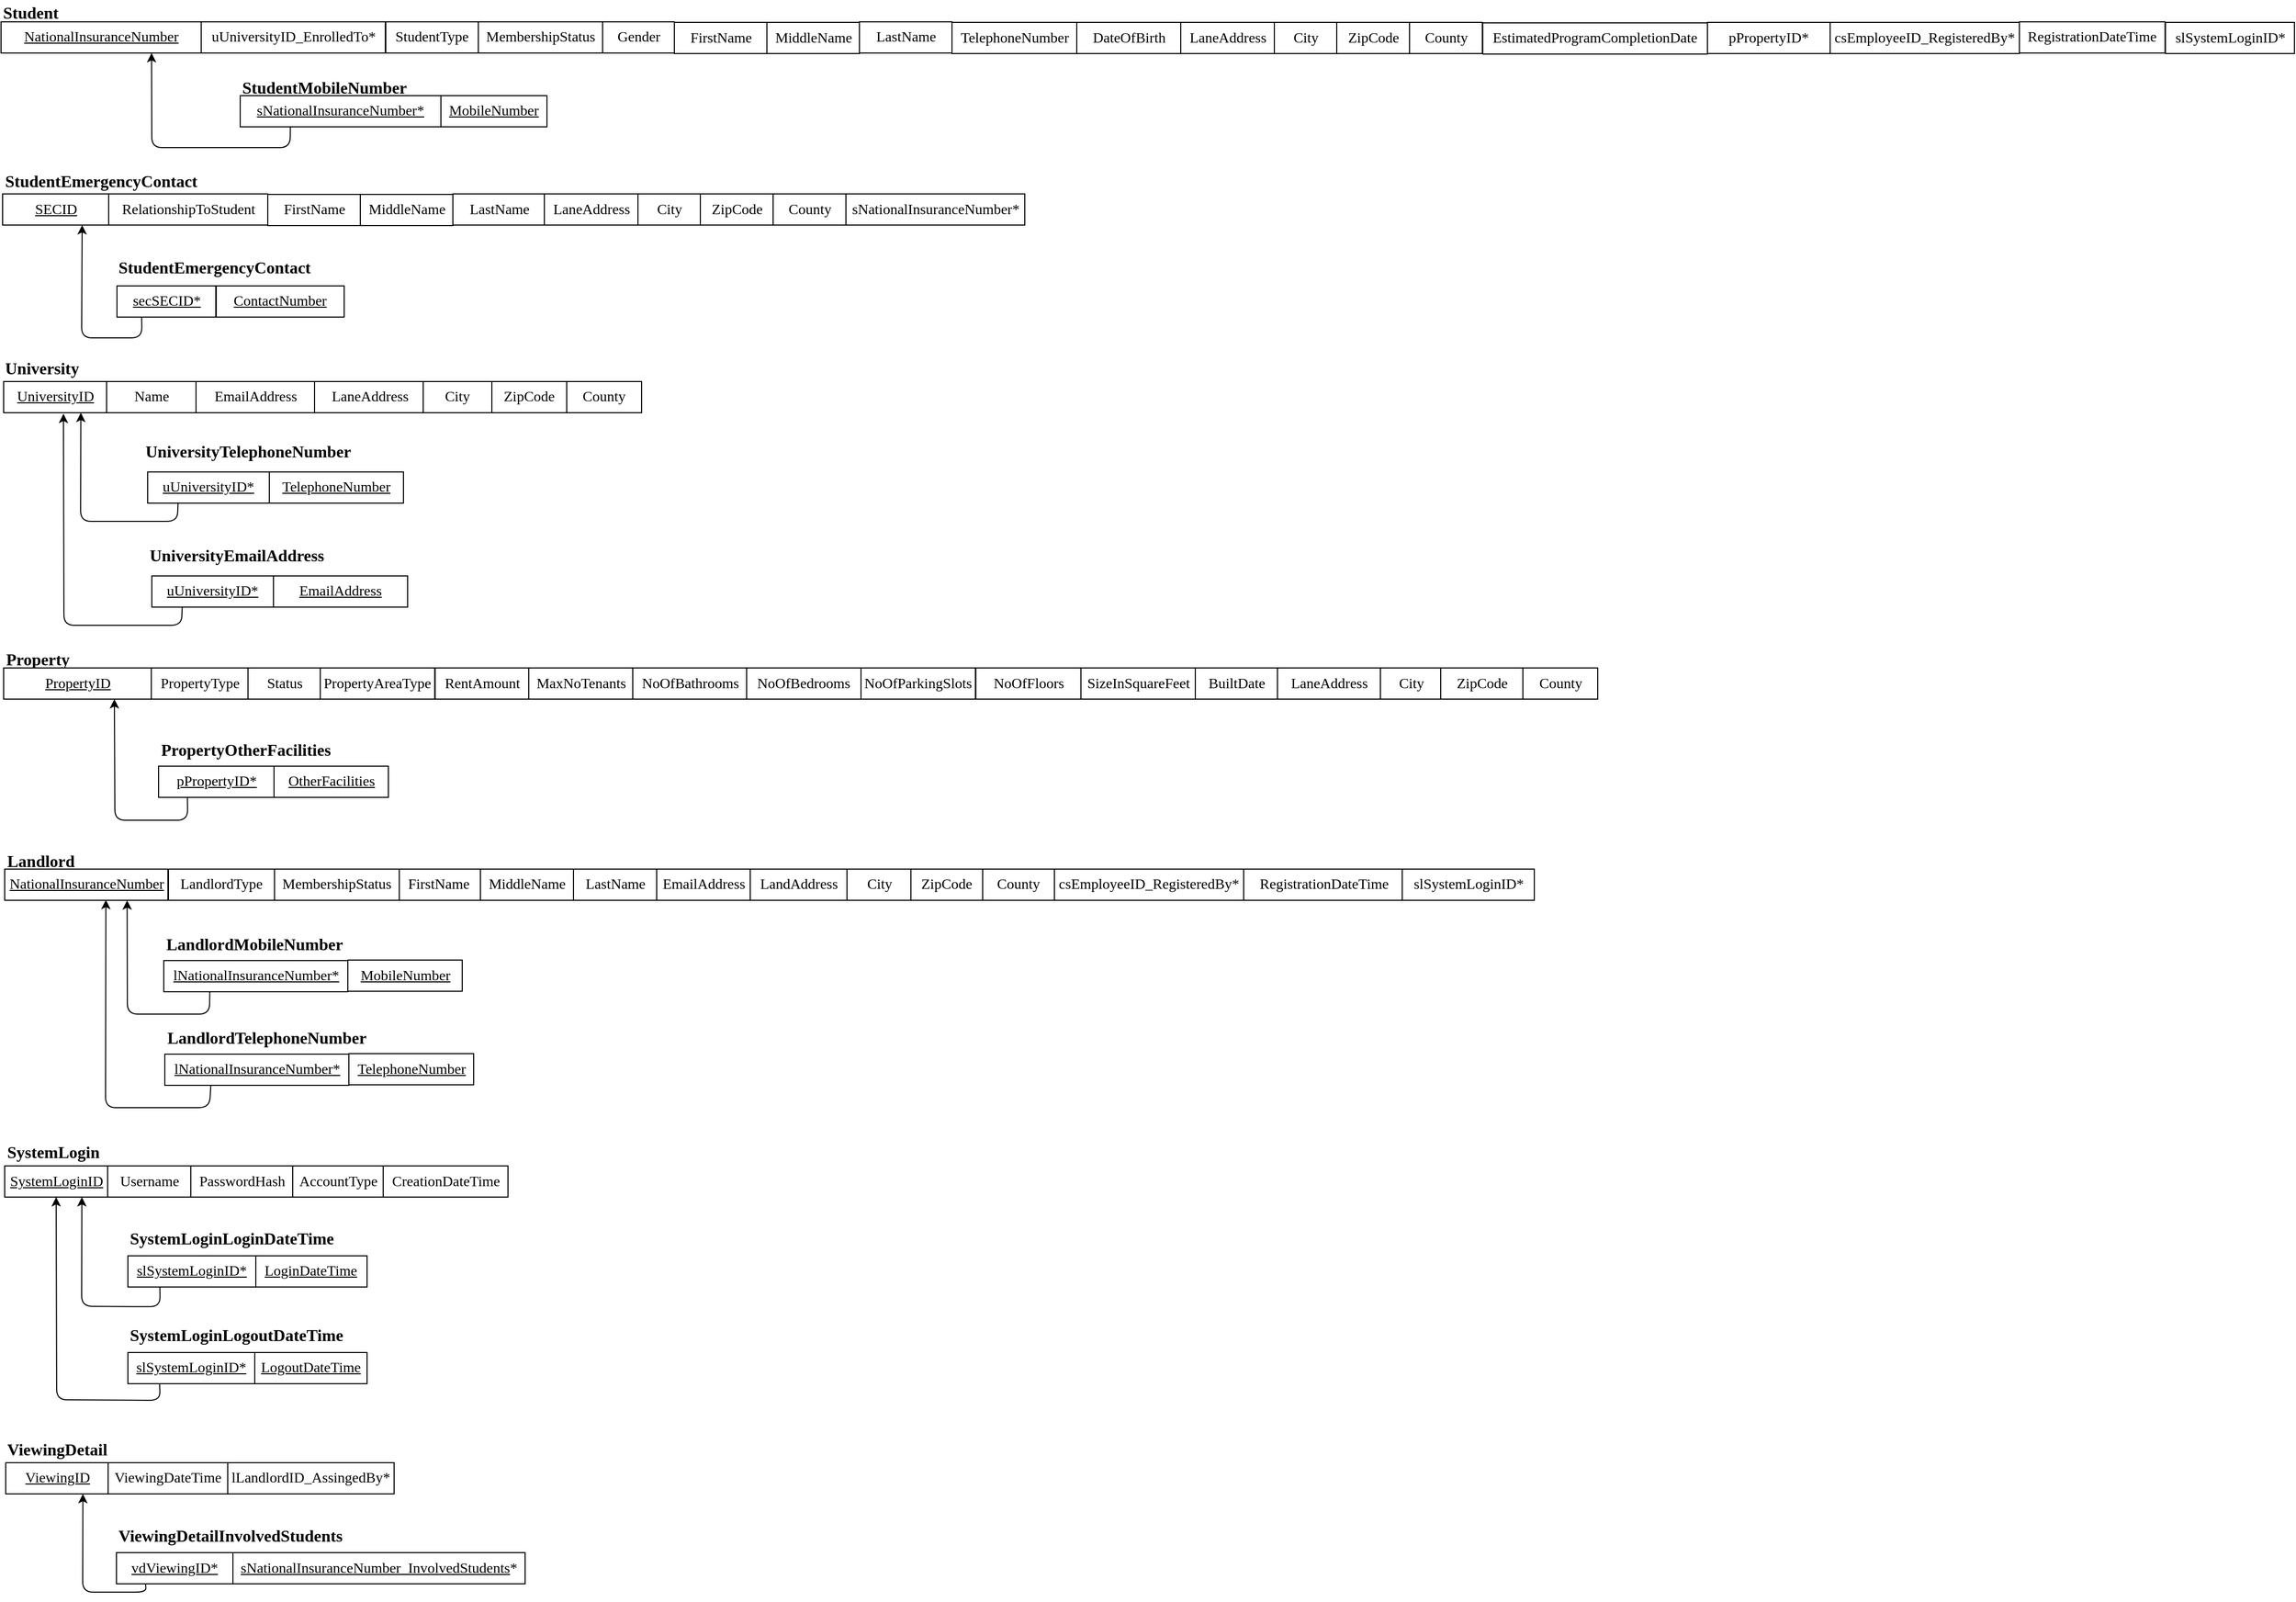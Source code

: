 <mxfile version="12.2.2" type="device" pages="1"><diagram id="bx-ZTYG9bVRK6xC262lA" name="Page-1"><mxGraphModel dx="-1176" dy="781" grid="1" gridSize="10" guides="1" tooltips="1" connect="1" arrows="1" fold="1" page="1" pageScale="1" pageWidth="2250" pageHeight="1600" math="0" shadow="0"><root><mxCell id="0"/><mxCell id="1" parent="0"/><mxCell id="ftZmQ4Zz91NYDN06urUf-1" value="&lt;font style=&quot;font-size: 16px&quot; face=&quot;Times New Roman&quot;&gt;Student&lt;/font&gt;" style="text;html=1;resizable=0;points=[];autosize=1;align=left;verticalAlign=top;spacingTop=-4;fontSize=16;fontStyle=1" parent="1" vertex="1"><mxGeometry x="2270" y="30" width="60" height="20" as="geometry"/></mxCell><mxCell id="ftZmQ4Zz91NYDN06urUf-2" value="&lt;u&gt;NationalInsuranceNumber&lt;/u&gt;" style="rounded=0;whiteSpace=wrap;html=1;fontSize=14;fontFamily=Times New Roman;" parent="1" vertex="1"><mxGeometry x="2270" y="51" width="193" height="30" as="geometry"/></mxCell><mxCell id="ftZmQ4Zz91NYDN06urUf-3" value="FirstName" style="rounded=0;whiteSpace=wrap;html=1;fontSize=14;fontFamily=Times New Roman;" parent="1" vertex="1"><mxGeometry x="2917.5" y="51.5" width="89" height="30" as="geometry"/></mxCell><mxCell id="ftZmQ4Zz91NYDN06urUf-4" value="MiddleName" style="rounded=0;whiteSpace=wrap;html=1;fontSize=14;fontFamily=Times New Roman;" parent="1" vertex="1"><mxGeometry x="3006.5" y="51.5" width="89" height="30" as="geometry"/></mxCell><mxCell id="ftZmQ4Zz91NYDN06urUf-5" value="LastName" style="rounded=0;whiteSpace=wrap;html=1;fontSize=14;fontFamily=Times New Roman;" parent="1" vertex="1"><mxGeometry x="3095.5" y="51" width="89" height="30" as="geometry"/></mxCell><mxCell id="ftZmQ4Zz91NYDN06urUf-7" value="TelephoneNumber" style="rounded=0;whiteSpace=wrap;html=1;fontSize=14;fontFamily=Times New Roman;" parent="1" vertex="1"><mxGeometry x="3184.5" y="51.5" width="120" height="30" as="geometry"/></mxCell><mxCell id="ftZmQ4Zz91NYDN06urUf-8" value="DateOfBirth" style="rounded=0;whiteSpace=wrap;html=1;fontSize=14;fontFamily=Times New Roman;" parent="1" vertex="1"><mxGeometry x="3304.5" y="51.5" width="100" height="30" as="geometry"/></mxCell><mxCell id="ftZmQ4Zz91NYDN06urUf-9" value="EstimatedProgramCompletionDate" style="rounded=0;whiteSpace=wrap;html=1;fontSize=14;fontFamily=Times New Roman;" parent="1" vertex="1"><mxGeometry x="3695" y="52" width="216" height="30" as="geometry"/></mxCell><mxCell id="ftZmQ4Zz91NYDN06urUf-10" value="LaneAddress" style="rounded=0;whiteSpace=wrap;html=1;fontSize=14;fontFamily=Times New Roman;" parent="1" vertex="1"><mxGeometry x="3404.5" y="51.5" width="90" height="30" as="geometry"/></mxCell><mxCell id="ftZmQ4Zz91NYDN06urUf-11" value="City" style="rounded=0;whiteSpace=wrap;html=1;fontSize=14;fontFamily=Times New Roman;" parent="1" vertex="1"><mxGeometry x="3494.5" y="51.5" width="60" height="30" as="geometry"/></mxCell><mxCell id="ftZmQ4Zz91NYDN06urUf-12" value="ZipCode" style="rounded=0;whiteSpace=wrap;html=1;fontSize=14;fontFamily=Times New Roman;" parent="1" vertex="1"><mxGeometry x="3554.5" y="51.5" width="70" height="30" as="geometry"/></mxCell><mxCell id="ftZmQ4Zz91NYDN06urUf-13" value="County" style="rounded=0;whiteSpace=wrap;html=1;fontSize=14;fontFamily=Times New Roman;" parent="1" vertex="1"><mxGeometry x="3624.5" y="51.5" width="70" height="30" as="geometry"/></mxCell><mxCell id="ftZmQ4Zz91NYDN06urUf-14" value="MembershipStatus" style="rounded=0;whiteSpace=wrap;html=1;fontSize=14;fontFamily=Times New Roman;" parent="1" vertex="1"><mxGeometry x="2728.5" y="51" width="120" height="30" as="geometry"/></mxCell><mxCell id="ftZmQ4Zz91NYDN06urUf-18" value="uUniversityID_EnrolledTo*" style="rounded=0;whiteSpace=wrap;html=1;fontSize=14;fontFamily=Times New Roman;" parent="1" vertex="1"><mxGeometry x="2462.5" y="51" width="177" height="30" as="geometry"/></mxCell><mxCell id="ftZmQ4Zz91NYDN06urUf-19" value="csEmployeeID_RegisteredBy*" style="rounded=0;whiteSpace=wrap;html=1;fontSize=14;fontFamily=Times New Roman;" parent="1" vertex="1"><mxGeometry x="4029" y="51.5" width="182" height="30" as="geometry"/></mxCell><mxCell id="ftZmQ4Zz91NYDN06urUf-20" value="RegistrationDateTime" style="rounded=0;whiteSpace=wrap;html=1;fontSize=14;fontFamily=Times New Roman;" parent="1" vertex="1"><mxGeometry x="4211" y="51" width="140" height="30" as="geometry"/></mxCell><mxCell id="ftZmQ4Zz91NYDN06urUf-21" value="slSystemLoginID*" style="rounded=0;whiteSpace=wrap;html=1;fontSize=14;fontFamily=Times New Roman;" parent="1" vertex="1"><mxGeometry x="4351.5" y="51.5" width="124" height="30" as="geometry"/></mxCell><mxCell id="ftZmQ4Zz91NYDN06urUf-22" value="StudentType" style="rounded=0;whiteSpace=wrap;html=1;fontSize=14;fontFamily=Times New Roman;" parent="1" vertex="1"><mxGeometry x="2640" y="51" width="89" height="30" as="geometry"/></mxCell><mxCell id="ftZmQ4Zz91NYDN06urUf-23" value="Gender" style="rounded=0;whiteSpace=wrap;html=1;fontSize=14;fontFamily=Times New Roman;" parent="1" vertex="1"><mxGeometry x="2848.5" y="51" width="69" height="30" as="geometry"/></mxCell><mxCell id="ftZmQ4Zz91NYDN06urUf-24" value="&lt;font style=&quot;font-size: 16px&quot; face=&quot;Times New Roman&quot;&gt;StudentMobileNumber&lt;/font&gt;" style="text;html=1;resizable=0;points=[];autosize=1;align=left;verticalAlign=top;spacingTop=-4;fontSize=16;fontStyle=1" parent="1" vertex="1"><mxGeometry x="2500" y="102" width="160" height="20" as="geometry"/></mxCell><mxCell id="ftZmQ4Zz91NYDN06urUf-25" value="&lt;u&gt;sNationalInsuranceNumber*&lt;/u&gt;" style="rounded=0;whiteSpace=wrap;html=1;fontSize=14;fontFamily=Times New Roman;" parent="1" vertex="1"><mxGeometry x="2500" y="122" width="193" height="30" as="geometry"/></mxCell><mxCell id="ftZmQ4Zz91NYDN06urUf-26" value="&lt;u&gt;MobileNumber&lt;/u&gt;" style="rounded=0;whiteSpace=wrap;html=1;fontSize=14;fontFamily=Times New Roman;" parent="1" vertex="1"><mxGeometry x="2693" y="122" width="102" height="30" as="geometry"/></mxCell><mxCell id="8tnzZ6iEuZ-7llTcJJZj-1" value="" style="endArrow=classic;html=1;entryX=0.75;entryY=1;entryDx=0;entryDy=0;exitX=0.25;exitY=1;exitDx=0;exitDy=0;" parent="1" source="ftZmQ4Zz91NYDN06urUf-25" target="ftZmQ4Zz91NYDN06urUf-2" edge="1"><mxGeometry width="50" height="50" relative="1" as="geometry"><mxPoint x="2310" y="170" as="sourcePoint"/><mxPoint x="2360" y="120" as="targetPoint"/><Array as="points"><mxPoint x="2548" y="172"/><mxPoint x="2415" y="172"/></Array></mxGeometry></mxCell><mxCell id="8tnzZ6iEuZ-7llTcJJZj-2" value="&lt;u&gt;UniversityID&lt;/u&gt;" style="rounded=0;whiteSpace=wrap;html=1;fontSize=14;fontFamily=Times New Roman;" parent="1" vertex="1"><mxGeometry x="2272.5" y="397" width="99" height="30" as="geometry"/></mxCell><mxCell id="8tnzZ6iEuZ-7llTcJJZj-3" value="&lt;font style=&quot;font-size: 16px&quot; face=&quot;Times New Roman&quot;&gt;University&lt;/font&gt;" style="text;html=1;resizable=0;points=[];autosize=1;align=left;verticalAlign=top;spacingTop=-4;fontSize=16;fontStyle=1" parent="1" vertex="1"><mxGeometry x="2271.5" y="372" width="80" height="20" as="geometry"/></mxCell><mxCell id="8tnzZ6iEuZ-7llTcJJZj-4" value="Name" style="rounded=0;whiteSpace=wrap;html=1;fontSize=14;fontFamily=Times New Roman;" parent="1" vertex="1"><mxGeometry x="2371.5" y="397" width="86" height="30" as="geometry"/></mxCell><mxCell id="8tnzZ6iEuZ-7llTcJJZj-6" value="EmailAddress" style="rounded=0;whiteSpace=wrap;html=1;fontSize=14;fontFamily=Times New Roman;" parent="1" vertex="1"><mxGeometry x="2457.5" y="397" width="114" height="30" as="geometry"/></mxCell><mxCell id="8tnzZ6iEuZ-7llTcJJZj-7" value="LaneAddress" style="rounded=0;whiteSpace=wrap;html=1;fontSize=14;fontFamily=Times New Roman;" parent="1" vertex="1"><mxGeometry x="2571.5" y="397" width="106" height="30" as="geometry"/></mxCell><mxCell id="8tnzZ6iEuZ-7llTcJJZj-8" value="City" style="rounded=0;whiteSpace=wrap;html=1;fontSize=14;fontFamily=Times New Roman;" parent="1" vertex="1"><mxGeometry x="2676" y="397" width="66" height="30" as="geometry"/></mxCell><mxCell id="8tnzZ6iEuZ-7llTcJJZj-9" value="ZipCode" style="rounded=0;whiteSpace=wrap;html=1;fontSize=14;fontFamily=Times New Roman;" parent="1" vertex="1"><mxGeometry x="2742" y="397" width="72" height="30" as="geometry"/></mxCell><mxCell id="8tnzZ6iEuZ-7llTcJJZj-10" value="County" style="rounded=0;whiteSpace=wrap;html=1;fontSize=14;fontFamily=Times New Roman;" parent="1" vertex="1"><mxGeometry x="2814" y="397" width="72" height="30" as="geometry"/></mxCell><mxCell id="8tnzZ6iEuZ-7llTcJJZj-11" value="&lt;font style=&quot;font-size: 16px&quot; face=&quot;Times New Roman&quot;&gt;UniversityTelephoneNumber&lt;/font&gt;" style="text;html=1;resizable=0;points=[];autosize=1;align=left;verticalAlign=top;spacingTop=-4;fontSize=16;fontStyle=1" parent="1" vertex="1"><mxGeometry x="2407" y="451.5" width="200" height="20" as="geometry"/></mxCell><mxCell id="8tnzZ6iEuZ-7llTcJJZj-12" value="&lt;u&gt;uUniversityID*&lt;/u&gt;" style="rounded=0;whiteSpace=wrap;html=1;fontSize=14;fontFamily=Times New Roman;" parent="1" vertex="1"><mxGeometry x="2411" y="484" width="117" height="30" as="geometry"/></mxCell><mxCell id="8tnzZ6iEuZ-7llTcJJZj-13" value="&lt;u&gt;TelephoneNumber&lt;/u&gt;" style="rounded=0;whiteSpace=wrap;html=1;fontSize=14;fontFamily=Times New Roman;" parent="1" vertex="1"><mxGeometry x="2528" y="484" width="129" height="30" as="geometry"/></mxCell><mxCell id="8tnzZ6iEuZ-7llTcJJZj-14" value="&lt;font style=&quot;font-size: 16px&quot; face=&quot;Times New Roman&quot;&gt;UniversityEmailAddress&lt;/font&gt;" style="text;html=1;resizable=0;points=[];autosize=1;align=left;verticalAlign=top;spacingTop=-4;fontSize=16;fontStyle=1" parent="1" vertex="1"><mxGeometry x="2411" y="551.5" width="170" height="20" as="geometry"/></mxCell><mxCell id="8tnzZ6iEuZ-7llTcJJZj-15" value="&lt;u&gt;uUniversityID*&lt;/u&gt;" style="rounded=0;whiteSpace=wrap;html=1;fontSize=14;fontFamily=Times New Roman;" parent="1" vertex="1"><mxGeometry x="2415" y="584" width="117" height="30" as="geometry"/></mxCell><mxCell id="8tnzZ6iEuZ-7llTcJJZj-16" value="&lt;u&gt;EmailAddress&lt;/u&gt;" style="rounded=0;whiteSpace=wrap;html=1;fontSize=14;fontFamily=Times New Roman;" parent="1" vertex="1"><mxGeometry x="2532" y="584" width="129" height="30" as="geometry"/></mxCell><mxCell id="8tnzZ6iEuZ-7llTcJJZj-17" value="" style="endArrow=classic;html=1;entryX=0.75;entryY=1;entryDx=0;entryDy=0;exitX=0.25;exitY=1;exitDx=0;exitDy=0;" parent="1" source="8tnzZ6iEuZ-7llTcJJZj-12" target="8tnzZ6iEuZ-7llTcJJZj-2" edge="1"><mxGeometry width="50" height="50" relative="1" as="geometry"><mxPoint x="2236" y="514" as="sourcePoint"/><mxPoint x="2286" y="464" as="targetPoint"/><Array as="points"><mxPoint x="2439.5" y="531.5"/><mxPoint x="2346.5" y="531.5"/></Array></mxGeometry></mxCell><mxCell id="8tnzZ6iEuZ-7llTcJJZj-18" value="" style="endArrow=classic;html=1;entryX=0.581;entryY=1.033;entryDx=0;entryDy=0;entryPerimeter=0;exitX=0.25;exitY=1;exitDx=0;exitDy=0;" parent="1" source="8tnzZ6iEuZ-7llTcJJZj-15" target="8tnzZ6iEuZ-7llTcJJZj-2" edge="1"><mxGeometry width="50" height="50" relative="1" as="geometry"><mxPoint x="2206" y="514" as="sourcePoint"/><mxPoint x="2256" y="464" as="targetPoint"/><Array as="points"><mxPoint x="2443.5" y="631.5"/><mxPoint x="2330.5" y="631.5"/></Array></mxGeometry></mxCell><mxCell id="8tnzZ6iEuZ-7llTcJJZj-19" value="&lt;font style=&quot;font-size: 16px&quot; face=&quot;Times New Roman&quot;&gt;Property&lt;/font&gt;" style="text;html=1;resizable=0;points=[];autosize=1;align=left;verticalAlign=top;spacingTop=-4;fontSize=16;fontStyle=1" parent="1" vertex="1"><mxGeometry x="2272.5" y="652" width="70" height="20" as="geometry"/></mxCell><mxCell id="8tnzZ6iEuZ-7llTcJJZj-20" value="&lt;u&gt;PropertyID&lt;/u&gt;" style="rounded=0;whiteSpace=wrap;html=1;fontSize=14;fontFamily=Times New Roman;" parent="1" vertex="1"><mxGeometry x="2272.5" y="672.5" width="142" height="30" as="geometry"/></mxCell><mxCell id="8tnzZ6iEuZ-7llTcJJZj-21" value="Status" style="rounded=0;whiteSpace=wrap;html=1;fontSize=14;fontFamily=Times New Roman;" parent="1" vertex="1"><mxGeometry x="2507.5" y="672.5" width="70" height="30" as="geometry"/></mxCell><mxCell id="8tnzZ6iEuZ-7llTcJJZj-22" value="RentAmount" style="rounded=0;whiteSpace=wrap;html=1;fontSize=14;fontFamily=Times New Roman;" parent="1" vertex="1"><mxGeometry x="2687.5" y="672.5" width="90" height="30" as="geometry"/></mxCell><mxCell id="8tnzZ6iEuZ-7llTcJJZj-23" value="MaxNoTenants" style="rounded=0;whiteSpace=wrap;html=1;fontSize=14;fontFamily=Times New Roman;" parent="1" vertex="1"><mxGeometry x="2777.5" y="672.5" width="100" height="30" as="geometry"/></mxCell><mxCell id="8tnzZ6iEuZ-7llTcJJZj-24" value="NoOfBathrooms" style="rounded=0;whiteSpace=wrap;html=1;fontSize=14;fontFamily=Times New Roman;" parent="1" vertex="1"><mxGeometry x="2877.5" y="672.5" width="110" height="30" as="geometry"/></mxCell><mxCell id="8tnzZ6iEuZ-7llTcJJZj-25" value="NoOfBedrooms" style="rounded=0;whiteSpace=wrap;html=1;fontSize=14;fontFamily=Times New Roman;" parent="1" vertex="1"><mxGeometry x="2987" y="672.5" width="110" height="30" as="geometry"/></mxCell><mxCell id="8tnzZ6iEuZ-7llTcJJZj-26" value="PropertyAreaType" style="rounded=0;whiteSpace=wrap;html=1;fontSize=14;fontFamily=Times New Roman;" parent="1" vertex="1"><mxGeometry x="2577" y="672.5" width="110" height="30" as="geometry"/></mxCell><mxCell id="8tnzZ6iEuZ-7llTcJJZj-27" value="NoOfParkingSlots" style="rounded=0;whiteSpace=wrap;html=1;fontSize=14;fontFamily=Times New Roman;" parent="1" vertex="1"><mxGeometry x="3097" y="672.5" width="110" height="30" as="geometry"/></mxCell><mxCell id="8tnzZ6iEuZ-7llTcJJZj-28" value="NoOfFloors" style="rounded=0;whiteSpace=wrap;html=1;fontSize=14;fontFamily=Times New Roman;" parent="1" vertex="1"><mxGeometry x="3207.5" y="672.5" width="101" height="30" as="geometry"/></mxCell><mxCell id="8tnzZ6iEuZ-7llTcJJZj-29" value="SizeInSquareFeet" style="rounded=0;whiteSpace=wrap;html=1;fontSize=14;fontFamily=Times New Roman;" parent="1" vertex="1"><mxGeometry x="3308.5" y="672.5" width="110" height="30" as="geometry"/></mxCell><mxCell id="8tnzZ6iEuZ-7llTcJJZj-30" value="LaneAddress" style="rounded=0;whiteSpace=wrap;html=1;fontSize=14;fontFamily=Times New Roman;" parent="1" vertex="1"><mxGeometry x="3497.5" y="672.5" width="99" height="30" as="geometry"/></mxCell><mxCell id="8tnzZ6iEuZ-7llTcJJZj-31" value="City" style="rounded=0;whiteSpace=wrap;html=1;fontSize=14;fontFamily=Times New Roman;" parent="1" vertex="1"><mxGeometry x="3596.5" y="672.5" width="59" height="30" as="geometry"/></mxCell><mxCell id="8tnzZ6iEuZ-7llTcJJZj-32" value="ZipCode" style="rounded=0;whiteSpace=wrap;html=1;fontSize=14;fontFamily=Times New Roman;" parent="1" vertex="1"><mxGeometry x="3654.5" y="672.5" width="79" height="30" as="geometry"/></mxCell><mxCell id="8tnzZ6iEuZ-7llTcJJZj-33" value="County" style="rounded=0;whiteSpace=wrap;html=1;fontSize=14;fontFamily=Times New Roman;" parent="1" vertex="1"><mxGeometry x="3733.5" y="672.5" width="72" height="30" as="geometry"/></mxCell><mxCell id="8tnzZ6iEuZ-7llTcJJZj-34" value="PropertyType" style="rounded=0;whiteSpace=wrap;html=1;fontSize=14;fontFamily=Times New Roman;" parent="1" vertex="1"><mxGeometry x="2414.5" y="672.5" width="93" height="30" as="geometry"/></mxCell><mxCell id="8tnzZ6iEuZ-7llTcJJZj-36" value="BuiltDate" style="rounded=0;whiteSpace=wrap;html=1;fontSize=14;fontFamily=Times New Roman;" parent="1" vertex="1"><mxGeometry x="3418.5" y="672.5" width="79" height="30" as="geometry"/></mxCell><mxCell id="8tnzZ6iEuZ-7llTcJJZj-37" value="&lt;font style=&quot;font-size: 16px&quot; face=&quot;Times New Roman&quot;&gt;PropertyOtherFacilities&lt;/font&gt;" style="text;html=1;resizable=0;points=[];autosize=1;align=left;verticalAlign=top;spacingTop=-4;fontSize=16;fontStyle=1" parent="1" vertex="1"><mxGeometry x="2421.5" y="739" width="170" height="20" as="geometry"/></mxCell><mxCell id="8tnzZ6iEuZ-7llTcJJZj-38" value="&lt;u&gt;pPropertyID*&lt;/u&gt;" style="rounded=0;whiteSpace=wrap;html=1;fontSize=14;fontFamily=Times New Roman;" parent="1" vertex="1"><mxGeometry x="2421.5" y="767" width="111" height="30" as="geometry"/></mxCell><mxCell id="8tnzZ6iEuZ-7llTcJJZj-39" value="&lt;u&gt;OtherFacilities&lt;/u&gt;" style="rounded=0;whiteSpace=wrap;html=1;fontSize=14;fontFamily=Times New Roman;" parent="1" vertex="1"><mxGeometry x="2532.5" y="767" width="110" height="30" as="geometry"/></mxCell><mxCell id="8tnzZ6iEuZ-7llTcJJZj-40" value="" style="endArrow=classic;html=1;entryX=0.75;entryY=1;entryDx=0;entryDy=0;exitX=0.25;exitY=1;exitDx=0;exitDy=0;" parent="1" source="8tnzZ6iEuZ-7llTcJJZj-38" target="8tnzZ6iEuZ-7llTcJJZj-20" edge="1"><mxGeometry width="50" height="50" relative="1" as="geometry"><mxPoint x="2352.5" y="819" as="sourcePoint"/><mxPoint x="2402.5" y="769" as="targetPoint"/><Array as="points"><mxPoint x="2449.5" y="819"/><mxPoint x="2379.5" y="819"/></Array></mxGeometry></mxCell><mxCell id="8tnzZ6iEuZ-7llTcJJZj-41" value="&lt;font face=&quot;Times New Roman&quot;&gt;Landlord&lt;/font&gt;" style="text;html=1;resizable=0;points=[];autosize=1;align=left;verticalAlign=top;spacingTop=-4;fontSize=16;fontStyle=1" parent="1" vertex="1"><mxGeometry x="2273.5" y="846" width="70" height="20" as="geometry"/></mxCell><mxCell id="8tnzZ6iEuZ-7llTcJJZj-42" value="&lt;u&gt;NationalInsuranceNumber&lt;/u&gt;" style="rounded=0;whiteSpace=wrap;html=1;fontSize=14;fontFamily=Times New Roman;" parent="1" vertex="1"><mxGeometry x="2273.5" y="866" width="157" height="30" as="geometry"/></mxCell><mxCell id="8tnzZ6iEuZ-7llTcJJZj-43" value="FirstName" style="rounded=0;whiteSpace=wrap;html=1;fontSize=14;fontFamily=Times New Roman;" parent="1" vertex="1"><mxGeometry x="2651" y="866" width="80" height="30" as="geometry"/></mxCell><mxCell id="8tnzZ6iEuZ-7llTcJJZj-44" value="MiddleName" style="rounded=0;whiteSpace=wrap;html=1;fontSize=14;fontFamily=Times New Roman;" parent="1" vertex="1"><mxGeometry x="2731" y="866" width="90" height="30" as="geometry"/></mxCell><mxCell id="8tnzZ6iEuZ-7llTcJJZj-45" value="LastName" style="rounded=0;whiteSpace=wrap;html=1;fontSize=14;fontFamily=Times New Roman;" parent="1" vertex="1"><mxGeometry x="2820.5" y="866" width="80" height="30" as="geometry"/></mxCell><mxCell id="8tnzZ6iEuZ-7llTcJJZj-46" value="EmailAddress" style="rounded=0;whiteSpace=wrap;html=1;fontSize=14;fontFamily=Times New Roman;" parent="1" vertex="1"><mxGeometry x="2900.5" y="866" width="90" height="30" as="geometry"/></mxCell><mxCell id="8tnzZ6iEuZ-7llTcJJZj-49" value="MembershipStatus" style="rounded=0;whiteSpace=wrap;html=1;fontSize=14;fontFamily=Times New Roman;" parent="1" vertex="1"><mxGeometry x="2533" y="866" width="120" height="30" as="geometry"/></mxCell><mxCell id="8tnzZ6iEuZ-7llTcJJZj-50" value="LandAddress" style="rounded=0;whiteSpace=wrap;html=1;fontSize=14;fontFamily=Times New Roman;" parent="1" vertex="1"><mxGeometry x="2990.5" y="866" width="93" height="30" as="geometry"/></mxCell><mxCell id="8tnzZ6iEuZ-7llTcJJZj-51" value="City" style="rounded=0;whiteSpace=wrap;html=1;fontSize=14;fontFamily=Times New Roman;" parent="1" vertex="1"><mxGeometry x="3083.5" y="866" width="62" height="30" as="geometry"/></mxCell><mxCell id="8tnzZ6iEuZ-7llTcJJZj-52" value="ZipCode" style="rounded=0;whiteSpace=wrap;html=1;fontSize=14;fontFamily=Times New Roman;" parent="1" vertex="1"><mxGeometry x="3145" y="866" width="69" height="30" as="geometry"/></mxCell><mxCell id="8tnzZ6iEuZ-7llTcJJZj-53" value="County" style="rounded=0;whiteSpace=wrap;html=1;fontSize=14;fontFamily=Times New Roman;" parent="1" vertex="1"><mxGeometry x="3214" y="866" width="69" height="30" as="geometry"/></mxCell><mxCell id="8tnzZ6iEuZ-7llTcJJZj-54" value="csEmployeeID_RegisteredBy*" style="rounded=0;whiteSpace=wrap;html=1;fontSize=14;fontFamily=Times New Roman;" parent="1" vertex="1"><mxGeometry x="3283" y="866" width="182" height="30" as="geometry"/></mxCell><mxCell id="8tnzZ6iEuZ-7llTcJJZj-55" value="RegistrationDateTime" style="rounded=0;whiteSpace=wrap;html=1;fontSize=14;fontFamily=Times New Roman;" parent="1" vertex="1"><mxGeometry x="3465" y="866" width="155" height="30" as="geometry"/></mxCell><mxCell id="8tnzZ6iEuZ-7llTcJJZj-56" value="LandlordType" style="rounded=0;whiteSpace=wrap;html=1;fontSize=14;fontFamily=Times New Roman;" parent="1" vertex="1"><mxGeometry x="2431" y="866" width="102" height="30" as="geometry"/></mxCell><mxCell id="8tnzZ6iEuZ-7llTcJJZj-57" value="slSystemLoginID*" style="rounded=0;whiteSpace=wrap;html=1;fontSize=14;fontFamily=Times New Roman;" parent="1" vertex="1"><mxGeometry x="3617.5" y="866" width="127" height="30" as="geometry"/></mxCell><mxCell id="8tnzZ6iEuZ-7llTcJJZj-58" value="&lt;font style=&quot;font-size: 16px&quot; face=&quot;Times New Roman&quot;&gt;LandlordMobileNumber&lt;/font&gt;" style="text;html=1;resizable=0;points=[];autosize=1;align=left;verticalAlign=top;spacingTop=-4;fontSize=16;fontStyle=1" parent="1" vertex="1"><mxGeometry x="2426.5" y="925.5" width="170" height="20" as="geometry"/></mxCell><mxCell id="8tnzZ6iEuZ-7llTcJJZj-59" value="&lt;u&gt;lNationalInsuranceNumber*&lt;/u&gt;" style="rounded=0;whiteSpace=wrap;html=1;fontSize=14;fontFamily=Times New Roman;" parent="1" vertex="1"><mxGeometry x="2426.5" y="954" width="177" height="30" as="geometry"/></mxCell><mxCell id="8tnzZ6iEuZ-7llTcJJZj-60" value="&lt;u&gt;MobileNumber&lt;/u&gt;" style="rounded=0;whiteSpace=wrap;html=1;fontSize=14;fontFamily=Times New Roman;" parent="1" vertex="1"><mxGeometry x="2603.5" y="953.5" width="110" height="30" as="geometry"/></mxCell><mxCell id="8tnzZ6iEuZ-7llTcJJZj-61" value="&lt;font style=&quot;font-size: 16px&quot; face=&quot;Times New Roman&quot;&gt;LandlordTelephoneNumber&lt;/font&gt;" style="text;html=1;resizable=0;points=[];autosize=1;align=left;verticalAlign=top;spacingTop=-4;fontSize=16;fontStyle=1" parent="1" vertex="1"><mxGeometry x="2427.5" y="1015.5" width="190" height="20" as="geometry"/></mxCell><mxCell id="8tnzZ6iEuZ-7llTcJJZj-62" value="&lt;u&gt;lNationalInsuranceNumber*&lt;/u&gt;" style="rounded=0;whiteSpace=wrap;html=1;fontSize=14;fontFamily=Times New Roman;" parent="1" vertex="1"><mxGeometry x="2427.5" y="1044" width="177" height="30" as="geometry"/></mxCell><mxCell id="8tnzZ6iEuZ-7llTcJJZj-63" value="&lt;u&gt;TelephoneNumber&lt;/u&gt;" style="rounded=0;whiteSpace=wrap;html=1;fontSize=14;fontFamily=Times New Roman;" parent="1" vertex="1"><mxGeometry x="2604.5" y="1043.5" width="120" height="30" as="geometry"/></mxCell><mxCell id="8tnzZ6iEuZ-7llTcJJZj-64" value="" style="endArrow=classic;html=1;entryX=0.75;entryY=1;entryDx=0;entryDy=0;exitX=0.25;exitY=1;exitDx=0;exitDy=0;" parent="1" source="8tnzZ6iEuZ-7llTcJJZj-59" target="8tnzZ6iEuZ-7llTcJJZj-42" edge="1"><mxGeometry width="50" height="50" relative="1" as="geometry"><mxPoint x="2353.5" y="1041" as="sourcePoint"/><mxPoint x="2403.5" y="991" as="targetPoint"/><Array as="points"><mxPoint x="2470.5" y="1005.5"/><mxPoint x="2391.5" y="1005.5"/></Array></mxGeometry></mxCell><mxCell id="8tnzZ6iEuZ-7llTcJJZj-65" value="" style="endArrow=classic;html=1;entryX=0.62;entryY=0.986;entryDx=0;entryDy=0;entryPerimeter=0;exitX=0.25;exitY=1;exitDx=0;exitDy=0;" parent="1" source="8tnzZ6iEuZ-7llTcJJZj-62" target="8tnzZ6iEuZ-7llTcJJZj-42" edge="1"><mxGeometry width="50" height="50" relative="1" as="geometry"><mxPoint x="2343.5" y="1011" as="sourcePoint"/><mxPoint x="2393.5" y="961" as="targetPoint"/><Array as="points"><mxPoint x="2470.5" y="1095.5"/><mxPoint x="2370.5" y="1095.5"/></Array></mxGeometry></mxCell><mxCell id="8tnzZ6iEuZ-7llTcJJZj-66" value="&lt;u&gt;SystemLoginID&lt;/u&gt;" style="rounded=0;whiteSpace=wrap;html=1;fontSize=14;fontFamily=Times New Roman;" parent="1" vertex="1"><mxGeometry x="2273.5" y="1151.5" width="99" height="30" as="geometry"/></mxCell><mxCell id="8tnzZ6iEuZ-7llTcJJZj-67" value="&lt;font face=&quot;Times New Roman&quot;&gt;SystemLogin&lt;/font&gt;" style="text;html=1;resizable=0;points=[];autosize=1;align=left;verticalAlign=top;spacingTop=-4;fontSize=16;fontStyle=1" parent="1" vertex="1"><mxGeometry x="2273.5" y="1126" width="100" height="20" as="geometry"/></mxCell><mxCell id="8tnzZ6iEuZ-7llTcJJZj-68" value="Username" style="rounded=0;whiteSpace=wrap;html=1;fontSize=14;fontFamily=Times New Roman;" parent="1" vertex="1"><mxGeometry x="2372.5" y="1151.5" width="80" height="30" as="geometry"/></mxCell><mxCell id="8tnzZ6iEuZ-7llTcJJZj-69" value="PasswordHash" style="rounded=0;whiteSpace=wrap;html=1;fontSize=14;fontFamily=Times New Roman;" parent="1" vertex="1"><mxGeometry x="2452.5" y="1151.5" width="98" height="30" as="geometry"/></mxCell><mxCell id="8tnzZ6iEuZ-7llTcJJZj-70" value="&lt;u&gt;LoginDateTime&lt;/u&gt;" style="rounded=0;whiteSpace=wrap;html=1;fontSize=14;fontFamily=Times New Roman;" parent="1" vertex="1"><mxGeometry x="2514" y="1238" width="108" height="30" as="geometry"/></mxCell><mxCell id="8tnzZ6iEuZ-7llTcJJZj-71" value="AccountType" style="rounded=0;whiteSpace=wrap;html=1;fontSize=14;fontFamily=Times New Roman;" parent="1" vertex="1"><mxGeometry x="2550.5" y="1151.5" width="87" height="30" as="geometry"/></mxCell><mxCell id="8tnzZ6iEuZ-7llTcJJZj-72" value="&lt;u&gt;LogoutDateTime&lt;/u&gt;" style="rounded=0;whiteSpace=wrap;html=1;fontSize=14;fontFamily=Times New Roman;" parent="1" vertex="1"><mxGeometry x="2514" y="1331" width="108" height="30" as="geometry"/></mxCell><mxCell id="8tnzZ6iEuZ-7llTcJJZj-73" value="&lt;span&gt;CreationDateTime&lt;/span&gt;" style="rounded=0;whiteSpace=wrap;html=1;fontSize=14;fontFamily=Times New Roman;fontStyle=0" parent="1" vertex="1"><mxGeometry x="2637.5" y="1151.5" width="120" height="30" as="geometry"/></mxCell><mxCell id="8tnzZ6iEuZ-7llTcJJZj-74" value="&lt;font face=&quot;Times New Roman&quot;&gt;SystemLoginLoginDateTime&lt;/font&gt;" style="text;html=1;resizable=0;points=[];autosize=1;align=left;verticalAlign=top;spacingTop=-4;fontSize=16;fontStyle=1" parent="1" vertex="1"><mxGeometry x="2391.5" y="1208.5" width="200" height="20" as="geometry"/></mxCell><mxCell id="8tnzZ6iEuZ-7llTcJJZj-75" value="&lt;u&gt;slSystemLoginID*&lt;/u&gt;" style="rounded=0;whiteSpace=wrap;html=1;fontSize=14;fontFamily=Times New Roman;" parent="1" vertex="1"><mxGeometry x="2392" y="1238" width="123" height="30" as="geometry"/></mxCell><mxCell id="CJqU6J7FZlLAtP6dqWoQ-3" value="&lt;font face=&quot;Times New Roman&quot;&gt;SystemLoginLogoutDateTime&lt;/font&gt;" style="text;html=1;resizable=0;points=[];autosize=1;align=left;verticalAlign=top;spacingTop=-4;fontSize=16;fontStyle=1" parent="1" vertex="1"><mxGeometry x="2392" y="1302" width="210" height="20" as="geometry"/></mxCell><mxCell id="CJqU6J7FZlLAtP6dqWoQ-4" value="&lt;u&gt;slSystemLoginID*&lt;/u&gt;" style="rounded=0;whiteSpace=wrap;html=1;fontSize=14;fontFamily=Times New Roman;" parent="1" vertex="1"><mxGeometry x="2392" y="1331" width="122" height="30" as="geometry"/></mxCell><mxCell id="CJqU6J7FZlLAtP6dqWoQ-5" value="" style="endArrow=classic;html=1;entryX=0.75;entryY=1;entryDx=0;entryDy=0;exitX=0.25;exitY=1;exitDx=0;exitDy=0;" parent="1" source="8tnzZ6iEuZ-7llTcJJZj-75" target="8tnzZ6iEuZ-7llTcJJZj-66" edge="1"><mxGeometry width="50" height="50" relative="1" as="geometry"><mxPoint x="2252.5" y="1236.5" as="sourcePoint"/><mxPoint x="2302.5" y="1186.5" as="targetPoint"/><Array as="points"><mxPoint x="2423" y="1287"/><mxPoint x="2347.5" y="1286.5"/></Array></mxGeometry></mxCell><mxCell id="CJqU6J7FZlLAtP6dqWoQ-6" value="" style="endArrow=classic;html=1;entryX=0.5;entryY=1;entryDx=0;entryDy=0;exitX=0.25;exitY=1;exitDx=0;exitDy=0;" parent="1" source="CJqU6J7FZlLAtP6dqWoQ-4" target="8tnzZ6iEuZ-7llTcJJZj-66" edge="1"><mxGeometry width="50" height="50" relative="1" as="geometry"><mxPoint x="2222.5" y="1256.5" as="sourcePoint"/><mxPoint x="2272.5" y="1206.5" as="targetPoint"/><Array as="points"><mxPoint x="2423" y="1377"/><mxPoint x="2323.5" y="1376.5"/></Array></mxGeometry></mxCell><mxCell id="CJqU6J7FZlLAtP6dqWoQ-7" value="&lt;u&gt;ViewingID&lt;/u&gt;" style="rounded=0;whiteSpace=wrap;html=1;fontSize=14;fontFamily=Times New Roman;" parent="1" vertex="1"><mxGeometry x="2274.5" y="1437" width="99" height="30" as="geometry"/></mxCell><mxCell id="CJqU6J7FZlLAtP6dqWoQ-8" value="&lt;font face=&quot;Times New Roman&quot;&gt;ViewingDetail&lt;/font&gt;" style="text;html=1;resizable=0;points=[];autosize=1;align=left;verticalAlign=top;spacingTop=-4;fontSize=16;fontStyle=1" parent="1" vertex="1"><mxGeometry x="2273.5" y="1412" width="110" height="20" as="geometry"/></mxCell><mxCell id="CJqU6J7FZlLAtP6dqWoQ-9" value="ViewingDateTime" style="rounded=0;whiteSpace=wrap;html=1;fontSize=14;fontFamily=Times New Roman;" parent="1" vertex="1"><mxGeometry x="2373" y="1437" width="115" height="30" as="geometry"/></mxCell><mxCell id="CJqU6J7FZlLAtP6dqWoQ-10" value="&lt;u&gt;sNationalInsuranceNumber_InvolvedStudents&lt;/u&gt;*" style="rounded=0;whiteSpace=wrap;html=1;fontSize=14;fontFamily=Times New Roman;" parent="1" vertex="1"><mxGeometry x="2493" y="1523.5" width="281" height="30" as="geometry"/></mxCell><mxCell id="CJqU6J7FZlLAtP6dqWoQ-11" value="lLandlordID_AssingedBy*" style="rounded=0;whiteSpace=wrap;html=1;fontSize=14;fontFamily=Times New Roman;" parent="1" vertex="1"><mxGeometry x="2488" y="1437" width="160" height="30" as="geometry"/></mxCell><mxCell id="CJqU6J7FZlLAtP6dqWoQ-13" value="&lt;font face=&quot;Times New Roman&quot;&gt;ViewingDetailInvolvedStudents&lt;/font&gt;" style="text;html=1;resizable=0;points=[];autosize=1;align=left;verticalAlign=top;spacingTop=-4;fontSize=16;fontStyle=1" parent="1" vertex="1"><mxGeometry x="2381" y="1494.5" width="220" height="20" as="geometry"/></mxCell><mxCell id="CJqU6J7FZlLAtP6dqWoQ-14" value="&lt;u&gt;vdViewingID*&lt;/u&gt;" style="rounded=0;whiteSpace=wrap;html=1;fontSize=14;fontFamily=Times New Roman;" parent="1" vertex="1"><mxGeometry x="2381" y="1523.5" width="112" height="30" as="geometry"/></mxCell><mxCell id="CJqU6J7FZlLAtP6dqWoQ-15" value="" style="endArrow=classic;html=1;entryX=0.75;entryY=1;entryDx=0;entryDy=0;exitX=0.25;exitY=1;exitDx=0;exitDy=0;" parent="1" source="CJqU6J7FZlLAtP6dqWoQ-14" target="CJqU6J7FZlLAtP6dqWoQ-7" edge="1"><mxGeometry width="50" height="50" relative="1" as="geometry"><mxPoint x="2299" y="1521" as="sourcePoint"/><mxPoint x="2349" y="1471" as="targetPoint"/><Array as="points"><mxPoint x="2409.5" y="1561.5"/><mxPoint x="2348.5" y="1561.5"/></Array></mxGeometry></mxCell><mxCell id="CJqU6J7FZlLAtP6dqWoQ-232" value="&lt;font style=&quot;font-size: 16px&quot; face=&quot;Times New Roman&quot;&gt;StudentEmergencyContact&lt;/font&gt;" style="text;html=1;resizable=0;points=[];autosize=1;align=left;verticalAlign=top;spacingTop=-4;fontSize=16;fontStyle=1" parent="1" vertex="1"><mxGeometry x="2271.5" y="192" width="190" height="20" as="geometry"/></mxCell><mxCell id="CJqU6J7FZlLAtP6dqWoQ-233" value="&lt;u&gt;SECID&lt;/u&gt;" style="rounded=0;whiteSpace=wrap;html=1;fontSize=14;fontFamily=Times New Roman;" parent="1" vertex="1"><mxGeometry x="2271.5" y="216.5" width="102" height="30" as="geometry"/></mxCell><mxCell id="CJqU6J7FZlLAtP6dqWoQ-234" value="FirstName" style="rounded=0;whiteSpace=wrap;html=1;fontSize=14;fontFamily=Times New Roman;" parent="1" vertex="1"><mxGeometry x="2526.5" y="217" width="89" height="30" as="geometry"/></mxCell><mxCell id="CJqU6J7FZlLAtP6dqWoQ-235" value="MiddleName" style="rounded=0;whiteSpace=wrap;html=1;fontSize=14;fontFamily=Times New Roman;" parent="1" vertex="1"><mxGeometry x="2615.5" y="217" width="89" height="30" as="geometry"/></mxCell><mxCell id="CJqU6J7FZlLAtP6dqWoQ-236" value="LastName" style="rounded=0;whiteSpace=wrap;html=1;fontSize=14;fontFamily=Times New Roman;" parent="1" vertex="1"><mxGeometry x="2704.5" y="216.5" width="89" height="30" as="geometry"/></mxCell><mxCell id="CJqU6J7FZlLAtP6dqWoQ-237" value="RelationshipToStudent" style="rounded=0;whiteSpace=wrap;html=1;fontSize=14;fontFamily=Times New Roman;" parent="1" vertex="1"><mxGeometry x="2373.5" y="216.5" width="153" height="30" as="geometry"/></mxCell><mxCell id="CJqU6J7FZlLAtP6dqWoQ-238" value="LaneAddress" style="rounded=0;whiteSpace=wrap;html=1;fontSize=14;fontFamily=Times New Roman;" parent="1" vertex="1"><mxGeometry x="2792.5" y="216.5" width="90" height="30" as="geometry"/></mxCell><mxCell id="CJqU6J7FZlLAtP6dqWoQ-239" value="City" style="rounded=0;whiteSpace=wrap;html=1;fontSize=14;fontFamily=Times New Roman;" parent="1" vertex="1"><mxGeometry x="2882.5" y="216.5" width="60" height="30" as="geometry"/></mxCell><mxCell id="CJqU6J7FZlLAtP6dqWoQ-240" value="ZipCode" style="rounded=0;whiteSpace=wrap;html=1;fontSize=14;fontFamily=Times New Roman;" parent="1" vertex="1"><mxGeometry x="2942.5" y="216.5" width="70" height="30" as="geometry"/></mxCell><mxCell id="CJqU6J7FZlLAtP6dqWoQ-241" value="County" style="rounded=0;whiteSpace=wrap;html=1;fontSize=14;fontFamily=Times New Roman;" parent="1" vertex="1"><mxGeometry x="3012.5" y="216.5" width="70" height="30" as="geometry"/></mxCell><mxCell id="CJqU6J7FZlLAtP6dqWoQ-243" value="sNationalInsuranceNumber*" style="rounded=0;whiteSpace=wrap;html=1;fontSize=14;fontFamily=Times New Roman;" parent="1" vertex="1"><mxGeometry x="3082.5" y="216.5" width="172" height="30" as="geometry"/></mxCell><mxCell id="CJqU6J7FZlLAtP6dqWoQ-244" value="&lt;font face=&quot;Times New Roman&quot;&gt;StudentEmergencyContact&lt;/font&gt;" style="text;html=1;resizable=0;points=[];autosize=1;align=left;verticalAlign=top;spacingTop=-4;fontSize=16;fontStyle=1" parent="1" vertex="1"><mxGeometry x="2381" y="275" width="190" height="20" as="geometry"/></mxCell><mxCell id="CJqU6J7FZlLAtP6dqWoQ-245" value="&lt;u&gt;secSECID*&lt;/u&gt;" style="rounded=0;whiteSpace=wrap;html=1;fontSize=14;fontFamily=Times New Roman;" parent="1" vertex="1"><mxGeometry x="2381.5" y="305" width="95" height="30" as="geometry"/></mxCell><mxCell id="CJqU6J7FZlLAtP6dqWoQ-246" value="&lt;u&gt;ContactNumber&lt;/u&gt;" style="rounded=0;whiteSpace=wrap;html=1;fontSize=14;fontFamily=Times New Roman;" parent="1" vertex="1"><mxGeometry x="2477" y="305" width="123" height="30" as="geometry"/></mxCell><mxCell id="CJqU6J7FZlLAtP6dqWoQ-247" value="" style="endArrow=classic;html=1;entryX=0.75;entryY=1;entryDx=0;entryDy=0;exitX=0.25;exitY=1;exitDx=0;exitDy=0;" parent="1" source="CJqU6J7FZlLAtP6dqWoQ-245" target="CJqU6J7FZlLAtP6dqWoQ-233" edge="1"><mxGeometry width="50" height="50" relative="1" as="geometry"><mxPoint x="2320.5" y="345" as="sourcePoint"/><mxPoint x="2370.5" y="295" as="targetPoint"/><Array as="points"><mxPoint x="2405.5" y="355"/><mxPoint x="2347.5" y="355"/></Array></mxGeometry></mxCell><mxCell id="I7QwFchuPu27lHGxRh68-1" value="pPropertyID*" style="rounded=0;whiteSpace=wrap;html=1;fontSize=14;fontFamily=Times New Roman;" parent="1" vertex="1"><mxGeometry x="3911" y="51.5" width="118" height="30" as="geometry"/></mxCell></root></mxGraphModel></diagram></mxfile>